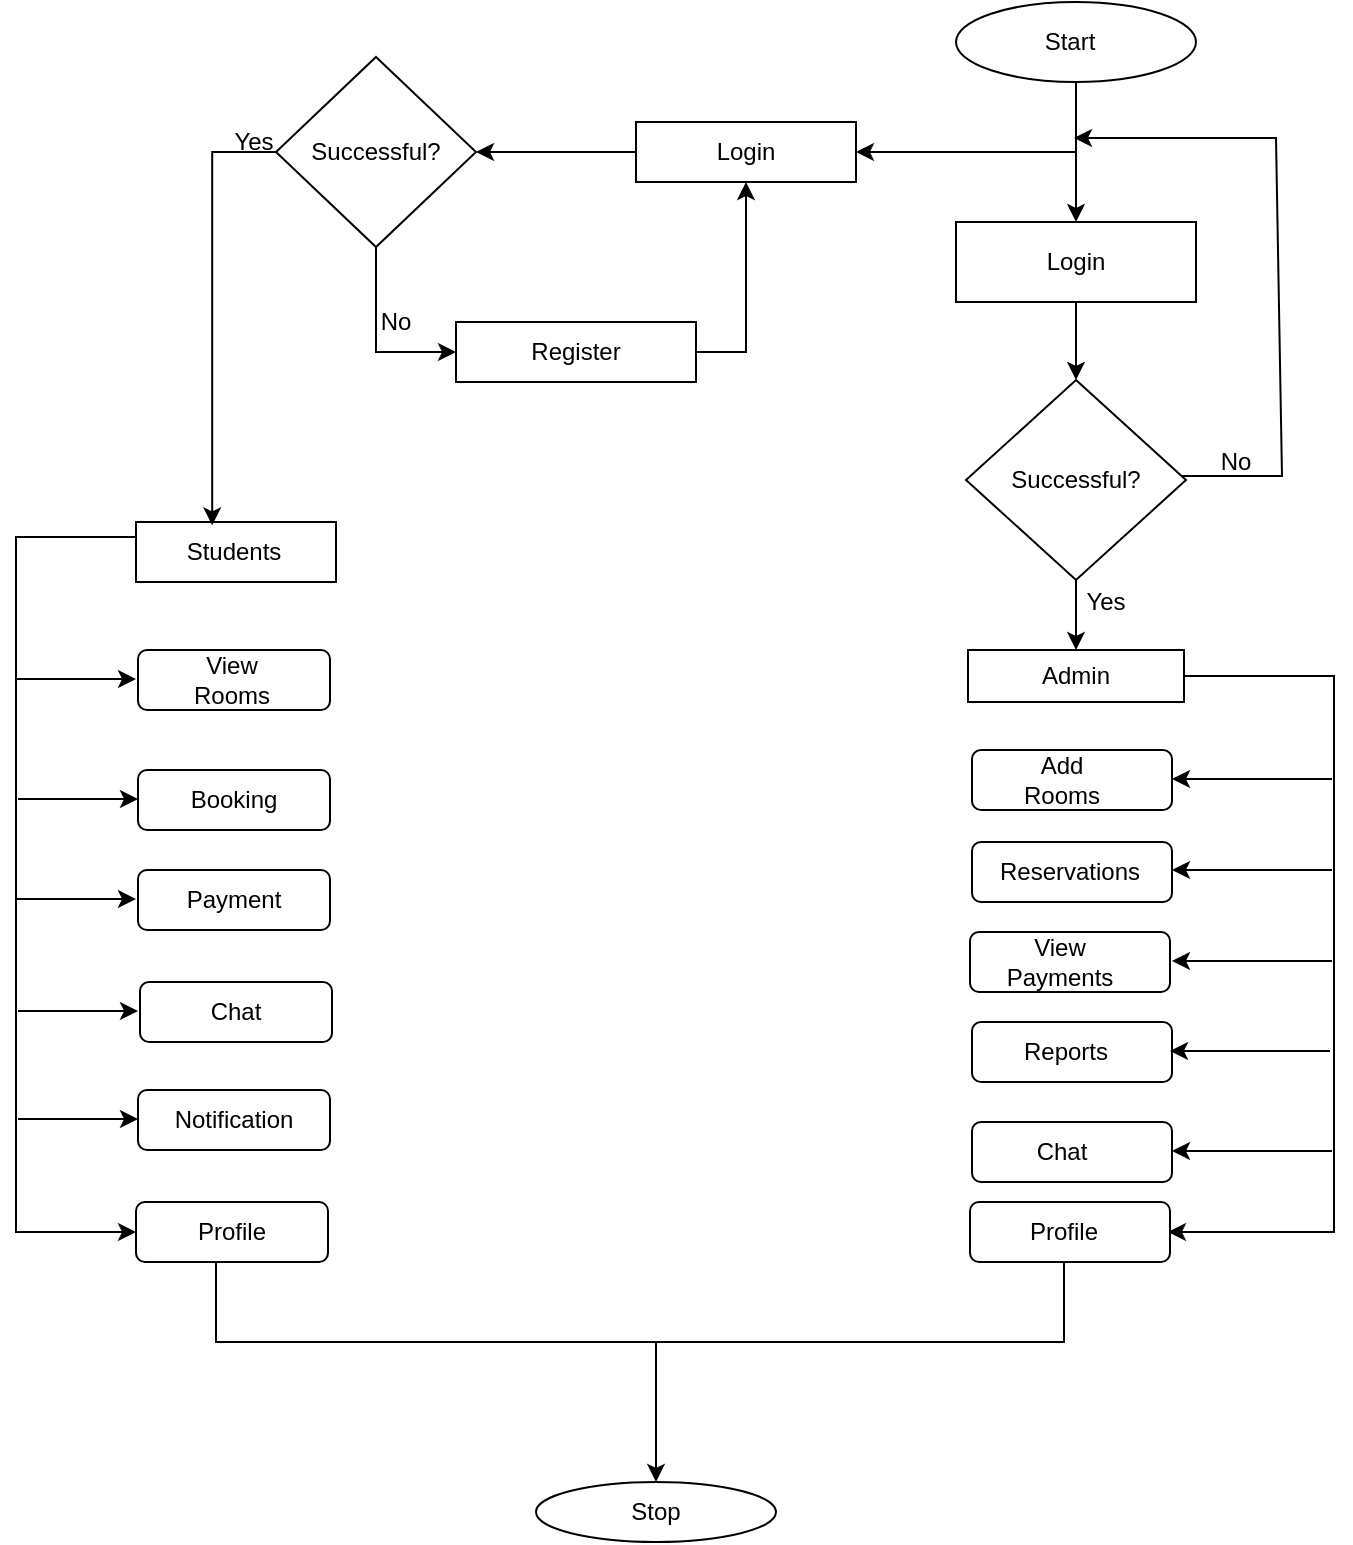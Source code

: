 <mxfile version="28.0.6">
  <diagram name="Page-1" id="CIy4482F9gl86Af8WQmn">
    <mxGraphModel dx="1011" dy="501" grid="1" gridSize="10" guides="1" tooltips="1" connect="1" arrows="1" fold="1" page="1" pageScale="1" pageWidth="850" pageHeight="1100" math="0" shadow="0">
      <root>
        <mxCell id="0" />
        <mxCell id="1" parent="0" />
        <mxCell id="M1eSz7GyeCcWdMIm-Ngs-6" style="edgeStyle=orthogonalEdgeStyle;rounded=0;orthogonalLoop=1;jettySize=auto;html=1;exitX=0.5;exitY=1;exitDx=0;exitDy=0;" edge="1" parent="1" source="M1eSz7GyeCcWdMIm-Ngs-1" target="M1eSz7GyeCcWdMIm-Ngs-5">
          <mxGeometry relative="1" as="geometry">
            <Array as="points">
              <mxPoint x="550" y="150" />
              <mxPoint x="550" y="150" />
            </Array>
          </mxGeometry>
        </mxCell>
        <mxCell id="M1eSz7GyeCcWdMIm-Ngs-1" value="" style="ellipse;whiteSpace=wrap;html=1;" vertex="1" parent="1">
          <mxGeometry x="490" y="70" width="120" height="40" as="geometry" />
        </mxCell>
        <mxCell id="M1eSz7GyeCcWdMIm-Ngs-90" style="edgeStyle=orthogonalEdgeStyle;rounded=0;orthogonalLoop=1;jettySize=auto;html=1;exitX=0.5;exitY=1;exitDx=0;exitDy=0;entryX=0.5;entryY=0;entryDx=0;entryDy=0;" edge="1" parent="1" source="M1eSz7GyeCcWdMIm-Ngs-2" target="M1eSz7GyeCcWdMIm-Ngs-69">
          <mxGeometry relative="1" as="geometry" />
        </mxCell>
        <mxCell id="M1eSz7GyeCcWdMIm-Ngs-2" value="" style="rhombus;whiteSpace=wrap;html=1;" vertex="1" parent="1">
          <mxGeometry x="495" y="259" width="110" height="100" as="geometry" />
        </mxCell>
        <mxCell id="M1eSz7GyeCcWdMIm-Ngs-10" style="edgeStyle=orthogonalEdgeStyle;rounded=0;orthogonalLoop=1;jettySize=auto;html=1;entryX=1;entryY=0.5;entryDx=0;entryDy=0;" edge="1" parent="1" source="M1eSz7GyeCcWdMIm-Ngs-4" target="M1eSz7GyeCcWdMIm-Ngs-9">
          <mxGeometry relative="1" as="geometry" />
        </mxCell>
        <mxCell id="M1eSz7GyeCcWdMIm-Ngs-4" value="" style="rounded=0;whiteSpace=wrap;html=1;" vertex="1" parent="1">
          <mxGeometry x="330" y="130" width="110" height="30" as="geometry" />
        </mxCell>
        <mxCell id="M1eSz7GyeCcWdMIm-Ngs-7" style="edgeStyle=orthogonalEdgeStyle;rounded=0;orthogonalLoop=1;jettySize=auto;html=1;exitX=0.5;exitY=1;exitDx=0;exitDy=0;entryX=0.5;entryY=0;entryDx=0;entryDy=0;" edge="1" parent="1" source="M1eSz7GyeCcWdMIm-Ngs-5" target="M1eSz7GyeCcWdMIm-Ngs-2">
          <mxGeometry relative="1" as="geometry" />
        </mxCell>
        <mxCell id="M1eSz7GyeCcWdMIm-Ngs-5" value="" style="rounded=0;whiteSpace=wrap;html=1;" vertex="1" parent="1">
          <mxGeometry x="490" y="180" width="120" height="40" as="geometry" />
        </mxCell>
        <mxCell id="M1eSz7GyeCcWdMIm-Ngs-13" style="edgeStyle=orthogonalEdgeStyle;rounded=0;orthogonalLoop=1;jettySize=auto;html=1;exitX=0.5;exitY=1;exitDx=0;exitDy=0;entryX=0;entryY=0.5;entryDx=0;entryDy=0;" edge="1" parent="1" source="M1eSz7GyeCcWdMIm-Ngs-9" target="M1eSz7GyeCcWdMIm-Ngs-11">
          <mxGeometry relative="1" as="geometry" />
        </mxCell>
        <mxCell id="M1eSz7GyeCcWdMIm-Ngs-9" value="" style="rhombus;whiteSpace=wrap;html=1;" vertex="1" parent="1">
          <mxGeometry x="150" y="97.5" width="100" height="95" as="geometry" />
        </mxCell>
        <mxCell id="M1eSz7GyeCcWdMIm-Ngs-11" value="" style="rounded=0;whiteSpace=wrap;html=1;" vertex="1" parent="1">
          <mxGeometry x="240" y="230" width="120" height="30" as="geometry" />
        </mxCell>
        <mxCell id="M1eSz7GyeCcWdMIm-Ngs-17" value="" style="endArrow=classic;html=1;rounded=0;exitX=1;exitY=0.5;exitDx=0;exitDy=0;entryX=0.5;entryY=1;entryDx=0;entryDy=0;" edge="1" parent="1" source="M1eSz7GyeCcWdMIm-Ngs-11" target="M1eSz7GyeCcWdMIm-Ngs-4">
          <mxGeometry width="50" height="50" relative="1" as="geometry">
            <mxPoint x="480" y="300" as="sourcePoint" />
            <mxPoint x="530" y="250" as="targetPoint" />
            <Array as="points">
              <mxPoint x="385" y="245" />
            </Array>
          </mxGeometry>
        </mxCell>
        <mxCell id="M1eSz7GyeCcWdMIm-Ngs-18" value="" style="endArrow=classic;html=1;rounded=0;entryX=1;entryY=0.5;entryDx=0;entryDy=0;" edge="1" parent="1" target="M1eSz7GyeCcWdMIm-Ngs-4">
          <mxGeometry width="50" height="50" relative="1" as="geometry">
            <mxPoint x="550" y="145" as="sourcePoint" />
            <mxPoint x="505" y="120" as="targetPoint" />
          </mxGeometry>
        </mxCell>
        <mxCell id="M1eSz7GyeCcWdMIm-Ngs-60" style="edgeStyle=orthogonalEdgeStyle;rounded=0;orthogonalLoop=1;jettySize=auto;html=1;exitX=0;exitY=0.25;exitDx=0;exitDy=0;entryX=0;entryY=0.5;entryDx=0;entryDy=0;" edge="1" parent="1" source="M1eSz7GyeCcWdMIm-Ngs-19" target="M1eSz7GyeCcWdMIm-Ngs-41">
          <mxGeometry relative="1" as="geometry">
            <Array as="points">
              <mxPoint x="20" y="338" />
              <mxPoint x="20" y="685" />
            </Array>
          </mxGeometry>
        </mxCell>
        <mxCell id="M1eSz7GyeCcWdMIm-Ngs-19" value="" style="rounded=0;whiteSpace=wrap;html=1;" vertex="1" parent="1">
          <mxGeometry x="80" y="330" width="100" height="30" as="geometry" />
        </mxCell>
        <mxCell id="M1eSz7GyeCcWdMIm-Ngs-20" style="edgeStyle=orthogonalEdgeStyle;rounded=0;orthogonalLoop=1;jettySize=auto;html=1;exitX=0;exitY=0.5;exitDx=0;exitDy=0;entryX=0.381;entryY=0.056;entryDx=0;entryDy=0;entryPerimeter=0;" edge="1" parent="1" source="M1eSz7GyeCcWdMIm-Ngs-9" target="M1eSz7GyeCcWdMIm-Ngs-19">
          <mxGeometry relative="1" as="geometry" />
        </mxCell>
        <mxCell id="M1eSz7GyeCcWdMIm-Ngs-40" value="" style="rounded=1;whiteSpace=wrap;html=1;" vertex="1" parent="1">
          <mxGeometry x="81" y="394" width="96" height="30" as="geometry" />
        </mxCell>
        <mxCell id="M1eSz7GyeCcWdMIm-Ngs-41" value="" style="rounded=1;whiteSpace=wrap;html=1;" vertex="1" parent="1">
          <mxGeometry x="80" y="670" width="96" height="30" as="geometry" />
        </mxCell>
        <mxCell id="M1eSz7GyeCcWdMIm-Ngs-43" value="" style="rounded=1;whiteSpace=wrap;html=1;" vertex="1" parent="1">
          <mxGeometry x="81" y="504" width="96" height="30" as="geometry" />
        </mxCell>
        <mxCell id="M1eSz7GyeCcWdMIm-Ngs-45" value="" style="rounded=1;whiteSpace=wrap;html=1;" vertex="1" parent="1">
          <mxGeometry x="81" y="454" width="96" height="30" as="geometry" />
        </mxCell>
        <mxCell id="M1eSz7GyeCcWdMIm-Ngs-46" value="Payment" style="text;html=1;align=center;verticalAlign=middle;whiteSpace=wrap;rounded=0;" vertex="1" parent="1">
          <mxGeometry x="101" y="504" width="56" height="30" as="geometry" />
        </mxCell>
        <mxCell id="M1eSz7GyeCcWdMIm-Ngs-47" value="&lt;span style=&quot;font-weight: normal;&quot;&gt;Booking&lt;/span&gt;" style="text;html=1;align=center;verticalAlign=middle;whiteSpace=wrap;rounded=0;fontStyle=1" vertex="1" parent="1">
          <mxGeometry x="101" y="454" width="56" height="30" as="geometry" />
        </mxCell>
        <mxCell id="M1eSz7GyeCcWdMIm-Ngs-49" value="View Rooms" style="text;html=1;align=center;verticalAlign=middle;whiteSpace=wrap;rounded=0;" vertex="1" parent="1">
          <mxGeometry x="100" y="394" width="56" height="30" as="geometry" />
        </mxCell>
        <mxCell id="M1eSz7GyeCcWdMIm-Ngs-51" value="Profile" style="text;html=1;align=center;verticalAlign=middle;whiteSpace=wrap;rounded=0;" vertex="1" parent="1">
          <mxGeometry x="100" y="670" width="56" height="30" as="geometry" />
        </mxCell>
        <mxCell id="M1eSz7GyeCcWdMIm-Ngs-53" value="" style="rounded=1;whiteSpace=wrap;html=1;" vertex="1" parent="1">
          <mxGeometry x="81" y="614" width="96" height="30" as="geometry" />
        </mxCell>
        <mxCell id="M1eSz7GyeCcWdMIm-Ngs-54" value="" style="rounded=1;whiteSpace=wrap;html=1;" vertex="1" parent="1">
          <mxGeometry x="82" y="560" width="96" height="30" as="geometry" />
        </mxCell>
        <mxCell id="M1eSz7GyeCcWdMIm-Ngs-55" value="Notification" style="text;html=1;align=center;verticalAlign=middle;whiteSpace=wrap;rounded=0;" vertex="1" parent="1">
          <mxGeometry x="101" y="619" width="56" height="20" as="geometry" />
        </mxCell>
        <mxCell id="M1eSz7GyeCcWdMIm-Ngs-56" value="Chat" style="text;html=1;align=center;verticalAlign=middle;whiteSpace=wrap;rounded=0;" vertex="1" parent="1">
          <mxGeometry x="102" y="565" width="56" height="20" as="geometry" />
        </mxCell>
        <mxCell id="M1eSz7GyeCcWdMIm-Ngs-61" value="" style="endArrow=classic;html=1;rounded=0;" edge="1" parent="1">
          <mxGeometry width="50" height="50" relative="1" as="geometry">
            <mxPoint x="20" y="408.5" as="sourcePoint" />
            <mxPoint x="80" y="408.5" as="targetPoint" />
            <Array as="points">
              <mxPoint x="20" y="408.5" />
            </Array>
          </mxGeometry>
        </mxCell>
        <mxCell id="M1eSz7GyeCcWdMIm-Ngs-62" value="" style="endArrow=classic;html=1;rounded=0;" edge="1" parent="1">
          <mxGeometry width="50" height="50" relative="1" as="geometry">
            <mxPoint x="21" y="468.5" as="sourcePoint" />
            <mxPoint x="81" y="468.5" as="targetPoint" />
            <Array as="points">
              <mxPoint x="21" y="468.5" />
            </Array>
          </mxGeometry>
        </mxCell>
        <mxCell id="M1eSz7GyeCcWdMIm-Ngs-64" value="" style="endArrow=classic;html=1;rounded=0;" edge="1" parent="1">
          <mxGeometry width="50" height="50" relative="1" as="geometry">
            <mxPoint x="20" y="518.5" as="sourcePoint" />
            <mxPoint x="80" y="518.5" as="targetPoint" />
            <Array as="points">
              <mxPoint x="20" y="518.5" />
            </Array>
          </mxGeometry>
        </mxCell>
        <mxCell id="M1eSz7GyeCcWdMIm-Ngs-65" value="" style="endArrow=classic;html=1;rounded=0;" edge="1" parent="1">
          <mxGeometry width="50" height="50" relative="1" as="geometry">
            <mxPoint x="21" y="574.5" as="sourcePoint" />
            <mxPoint x="81" y="574.5" as="targetPoint" />
            <Array as="points">
              <mxPoint x="21" y="574.5" />
            </Array>
          </mxGeometry>
        </mxCell>
        <mxCell id="M1eSz7GyeCcWdMIm-Ngs-66" value="" style="endArrow=classic;html=1;rounded=0;" edge="1" parent="1">
          <mxGeometry width="50" height="50" relative="1" as="geometry">
            <mxPoint x="21" y="628.5" as="sourcePoint" />
            <mxPoint x="81" y="628.5" as="targetPoint" />
            <Array as="points">
              <mxPoint x="21" y="628.5" />
            </Array>
          </mxGeometry>
        </mxCell>
        <mxCell id="M1eSz7GyeCcWdMIm-Ngs-67" value="Students" style="text;html=1;align=center;verticalAlign=middle;whiteSpace=wrap;rounded=0;" vertex="1" parent="1">
          <mxGeometry x="99" y="337" width="60" height="16" as="geometry" />
        </mxCell>
        <mxCell id="M1eSz7GyeCcWdMIm-Ngs-114" style="edgeStyle=orthogonalEdgeStyle;rounded=0;orthogonalLoop=1;jettySize=auto;html=1;exitX=1;exitY=0.5;exitDx=0;exitDy=0;entryX=1;entryY=0.5;entryDx=0;entryDy=0;" edge="1" parent="1">
          <mxGeometry relative="1" as="geometry">
            <mxPoint x="603" y="407" as="sourcePoint" />
            <mxPoint x="596" y="685" as="targetPoint" />
            <Array as="points">
              <mxPoint x="679" y="407" />
              <mxPoint x="679" y="685" />
            </Array>
          </mxGeometry>
        </mxCell>
        <mxCell id="M1eSz7GyeCcWdMIm-Ngs-69" value="" style="rounded=0;whiteSpace=wrap;html=1;" vertex="1" parent="1">
          <mxGeometry x="496" y="394" width="108" height="26" as="geometry" />
        </mxCell>
        <mxCell id="M1eSz7GyeCcWdMIm-Ngs-71" value="" style="rounded=1;whiteSpace=wrap;html=1;" vertex="1" parent="1">
          <mxGeometry x="498" y="444" width="100" height="30" as="geometry" />
        </mxCell>
        <mxCell id="M1eSz7GyeCcWdMIm-Ngs-72" value="" style="rounded=1;whiteSpace=wrap;html=1;" vertex="1" parent="1">
          <mxGeometry x="497" y="670" width="100" height="30" as="geometry" />
        </mxCell>
        <mxCell id="M1eSz7GyeCcWdMIm-Ngs-74" value="" style="rounded=1;whiteSpace=wrap;html=1;" vertex="1" parent="1">
          <mxGeometry x="497" y="535" width="100" height="30" as="geometry" />
        </mxCell>
        <mxCell id="M1eSz7GyeCcWdMIm-Ngs-76" value="" style="rounded=1;whiteSpace=wrap;html=1;" vertex="1" parent="1">
          <mxGeometry x="498" y="490" width="100" height="30" as="geometry" />
        </mxCell>
        <mxCell id="M1eSz7GyeCcWdMIm-Ngs-77" value="View Payments" style="text;html=1;align=center;verticalAlign=middle;whiteSpace=wrap;rounded=0;" vertex="1" parent="1">
          <mxGeometry x="512" y="535" width="60" height="30" as="geometry" />
        </mxCell>
        <mxCell id="M1eSz7GyeCcWdMIm-Ngs-78" value="&lt;span style=&quot;font-weight: normal;&quot;&gt;Reservations&lt;/span&gt;" style="text;html=1;align=center;verticalAlign=middle;whiteSpace=wrap;rounded=0;fontStyle=1" vertex="1" parent="1">
          <mxGeometry x="522" y="490" width="50" height="30" as="geometry" />
        </mxCell>
        <mxCell id="M1eSz7GyeCcWdMIm-Ngs-79" value="Add Rooms" style="text;html=1;align=center;verticalAlign=middle;whiteSpace=wrap;rounded=0;" vertex="1" parent="1">
          <mxGeometry x="513" y="444" width="60" height="30" as="geometry" />
        </mxCell>
        <mxCell id="M1eSz7GyeCcWdMIm-Ngs-81" value="Profile" style="text;html=1;align=center;verticalAlign=middle;whiteSpace=wrap;rounded=0;" vertex="1" parent="1">
          <mxGeometry x="514" y="670" width="60" height="30" as="geometry" />
        </mxCell>
        <mxCell id="M1eSz7GyeCcWdMIm-Ngs-83" value="" style="rounded=1;whiteSpace=wrap;html=1;" vertex="1" parent="1">
          <mxGeometry x="498" y="580" width="100" height="30" as="geometry" />
        </mxCell>
        <mxCell id="M1eSz7GyeCcWdMIm-Ngs-84" value="Reports" style="text;html=1;align=center;verticalAlign=middle;whiteSpace=wrap;rounded=0;" vertex="1" parent="1">
          <mxGeometry x="515" y="585" width="60" height="20" as="geometry" />
        </mxCell>
        <mxCell id="M1eSz7GyeCcWdMIm-Ngs-85" value="" style="rounded=1;whiteSpace=wrap;html=1;" vertex="1" parent="1">
          <mxGeometry x="498" y="630" width="100" height="30" as="geometry" />
        </mxCell>
        <mxCell id="M1eSz7GyeCcWdMIm-Ngs-86" value="Chat" style="text;html=1;align=center;verticalAlign=middle;whiteSpace=wrap;rounded=0;" vertex="1" parent="1">
          <mxGeometry x="513" y="635" width="60" height="20" as="geometry" />
        </mxCell>
        <mxCell id="M1eSz7GyeCcWdMIm-Ngs-91" value="" style="endArrow=classic;html=1;rounded=0;" edge="1" parent="1">
          <mxGeometry width="50" height="50" relative="1" as="geometry">
            <mxPoint x="603" y="307" as="sourcePoint" />
            <mxPoint x="549" y="138" as="targetPoint" />
            <Array as="points">
              <mxPoint x="653" y="307" />
              <mxPoint x="650" y="138" />
            </Array>
          </mxGeometry>
        </mxCell>
        <mxCell id="M1eSz7GyeCcWdMIm-Ngs-93" value="" style="endArrow=none;html=1;rounded=0;entryX=0.5;entryY=1;entryDx=0;entryDy=0;" edge="1" parent="1" target="M1eSz7GyeCcWdMIm-Ngs-81">
          <mxGeometry width="50" height="50" relative="1" as="geometry">
            <mxPoint x="120" y="700" as="sourcePoint" />
            <mxPoint x="530" y="760" as="targetPoint" />
            <Array as="points">
              <mxPoint x="120" y="740" />
              <mxPoint x="330" y="740" />
              <mxPoint x="544" y="740" />
            </Array>
          </mxGeometry>
        </mxCell>
        <mxCell id="M1eSz7GyeCcWdMIm-Ngs-94" value="" style="ellipse;whiteSpace=wrap;html=1;" vertex="1" parent="1">
          <mxGeometry x="280" y="810" width="120" height="30" as="geometry" />
        </mxCell>
        <mxCell id="M1eSz7GyeCcWdMIm-Ngs-95" value="" style="endArrow=classic;html=1;rounded=0;entryX=0.5;entryY=0;entryDx=0;entryDy=0;" edge="1" parent="1" target="M1eSz7GyeCcWdMIm-Ngs-94">
          <mxGeometry width="50" height="50" relative="1" as="geometry">
            <mxPoint x="340" y="740" as="sourcePoint" />
            <mxPoint x="390" y="690" as="targetPoint" />
          </mxGeometry>
        </mxCell>
        <mxCell id="M1eSz7GyeCcWdMIm-Ngs-96" value="Stop" style="text;html=1;align=center;verticalAlign=middle;whiteSpace=wrap;rounded=0;" vertex="1" parent="1">
          <mxGeometry x="310" y="815" width="60" height="20" as="geometry" />
        </mxCell>
        <mxCell id="M1eSz7GyeCcWdMIm-Ngs-97" value="Start" style="text;html=1;align=center;verticalAlign=middle;whiteSpace=wrap;rounded=0;" vertex="1" parent="1">
          <mxGeometry x="517" y="80" width="60" height="20" as="geometry" />
        </mxCell>
        <mxCell id="M1eSz7GyeCcWdMIm-Ngs-98" value="Login" style="text;html=1;align=center;verticalAlign=middle;whiteSpace=wrap;rounded=0;" vertex="1" parent="1">
          <mxGeometry x="355" y="135" width="60" height="20" as="geometry" />
        </mxCell>
        <mxCell id="M1eSz7GyeCcWdMIm-Ngs-101" value="Login" style="text;html=1;align=center;verticalAlign=middle;whiteSpace=wrap;rounded=0;" vertex="1" parent="1">
          <mxGeometry x="520" y="190" width="60" height="20" as="geometry" />
        </mxCell>
        <mxCell id="M1eSz7GyeCcWdMIm-Ngs-102" value="Register" style="text;html=1;align=center;verticalAlign=middle;whiteSpace=wrap;rounded=0;" vertex="1" parent="1">
          <mxGeometry x="265" y="235" width="70" height="20" as="geometry" />
        </mxCell>
        <mxCell id="M1eSz7GyeCcWdMIm-Ngs-103" value="Admin" style="text;html=1;align=center;verticalAlign=middle;whiteSpace=wrap;rounded=0;" vertex="1" parent="1">
          <mxGeometry x="520" y="397" width="60" height="20" as="geometry" />
        </mxCell>
        <mxCell id="M1eSz7GyeCcWdMIm-Ngs-104" value="Successful?" style="text;html=1;align=center;verticalAlign=middle;whiteSpace=wrap;rounded=0;" vertex="1" parent="1">
          <mxGeometry x="520" y="299" width="60" height="20" as="geometry" />
        </mxCell>
        <mxCell id="M1eSz7GyeCcWdMIm-Ngs-105" value="Successful?" style="text;html=1;align=center;verticalAlign=middle;whiteSpace=wrap;rounded=0;" vertex="1" parent="1">
          <mxGeometry x="170" y="135" width="60" height="20" as="geometry" />
        </mxCell>
        <mxCell id="M1eSz7GyeCcWdMIm-Ngs-106" value="No" style="text;html=1;align=center;verticalAlign=middle;whiteSpace=wrap;rounded=0;" vertex="1" parent="1">
          <mxGeometry x="200" y="220" width="20" height="20" as="geometry" />
        </mxCell>
        <mxCell id="M1eSz7GyeCcWdMIm-Ngs-107" value="No" style="text;html=1;align=center;verticalAlign=middle;whiteSpace=wrap;rounded=0;" vertex="1" parent="1">
          <mxGeometry x="620" y="290" width="20" height="20" as="geometry" />
        </mxCell>
        <mxCell id="M1eSz7GyeCcWdMIm-Ngs-108" value="Yes" style="text;html=1;align=center;verticalAlign=middle;whiteSpace=wrap;rounded=0;" vertex="1" parent="1">
          <mxGeometry x="550" y="360" width="30" height="20" as="geometry" />
        </mxCell>
        <mxCell id="M1eSz7GyeCcWdMIm-Ngs-110" value="Yes" style="text;html=1;align=center;verticalAlign=middle;whiteSpace=wrap;rounded=0;" vertex="1" parent="1">
          <mxGeometry x="119" y="130" width="40" height="20" as="geometry" />
        </mxCell>
        <mxCell id="M1eSz7GyeCcWdMIm-Ngs-112" value="" style="endArrow=classic;html=1;rounded=0;" edge="1" parent="1">
          <mxGeometry width="50" height="50" relative="1" as="geometry">
            <mxPoint x="678" y="458.5" as="sourcePoint" />
            <mxPoint x="598" y="458.5" as="targetPoint" />
          </mxGeometry>
        </mxCell>
        <mxCell id="M1eSz7GyeCcWdMIm-Ngs-115" value="" style="endArrow=classic;html=1;rounded=0;" edge="1" parent="1">
          <mxGeometry width="50" height="50" relative="1" as="geometry">
            <mxPoint x="678" y="504" as="sourcePoint" />
            <mxPoint x="598" y="504" as="targetPoint" />
          </mxGeometry>
        </mxCell>
        <mxCell id="M1eSz7GyeCcWdMIm-Ngs-116" value="" style="endArrow=classic;html=1;rounded=0;" edge="1" parent="1">
          <mxGeometry width="50" height="50" relative="1" as="geometry">
            <mxPoint x="678" y="549.5" as="sourcePoint" />
            <mxPoint x="598" y="549.5" as="targetPoint" />
          </mxGeometry>
        </mxCell>
        <mxCell id="M1eSz7GyeCcWdMIm-Ngs-117" value="" style="endArrow=classic;html=1;rounded=0;" edge="1" parent="1">
          <mxGeometry width="50" height="50" relative="1" as="geometry">
            <mxPoint x="677" y="594.5" as="sourcePoint" />
            <mxPoint x="597" y="594.5" as="targetPoint" />
          </mxGeometry>
        </mxCell>
        <mxCell id="M1eSz7GyeCcWdMIm-Ngs-118" value="" style="endArrow=classic;html=1;rounded=0;" edge="1" parent="1">
          <mxGeometry width="50" height="50" relative="1" as="geometry">
            <mxPoint x="678" y="644.5" as="sourcePoint" />
            <mxPoint x="598" y="644.5" as="targetPoint" />
          </mxGeometry>
        </mxCell>
      </root>
    </mxGraphModel>
  </diagram>
</mxfile>
